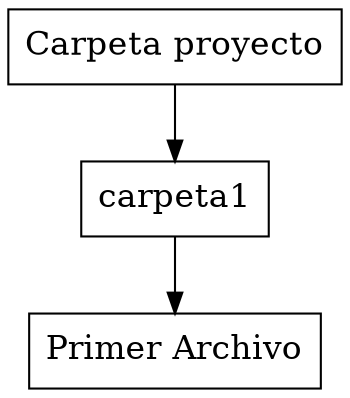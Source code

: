digraph G {graph [rankdir = "TB"]; 
node[fontsize = "16" shape = "ellipse" ]; 
"nodo0"[label = "Carpeta proyecto"shape = "record"]; 
"nodo1"[label = "carpeta1"shape = "record"];
"nodo0"-> "nodo1";
"nodo2"[label = "Primer Archivo"shape = "record"];
"nodo1"-> "nodo2";}
